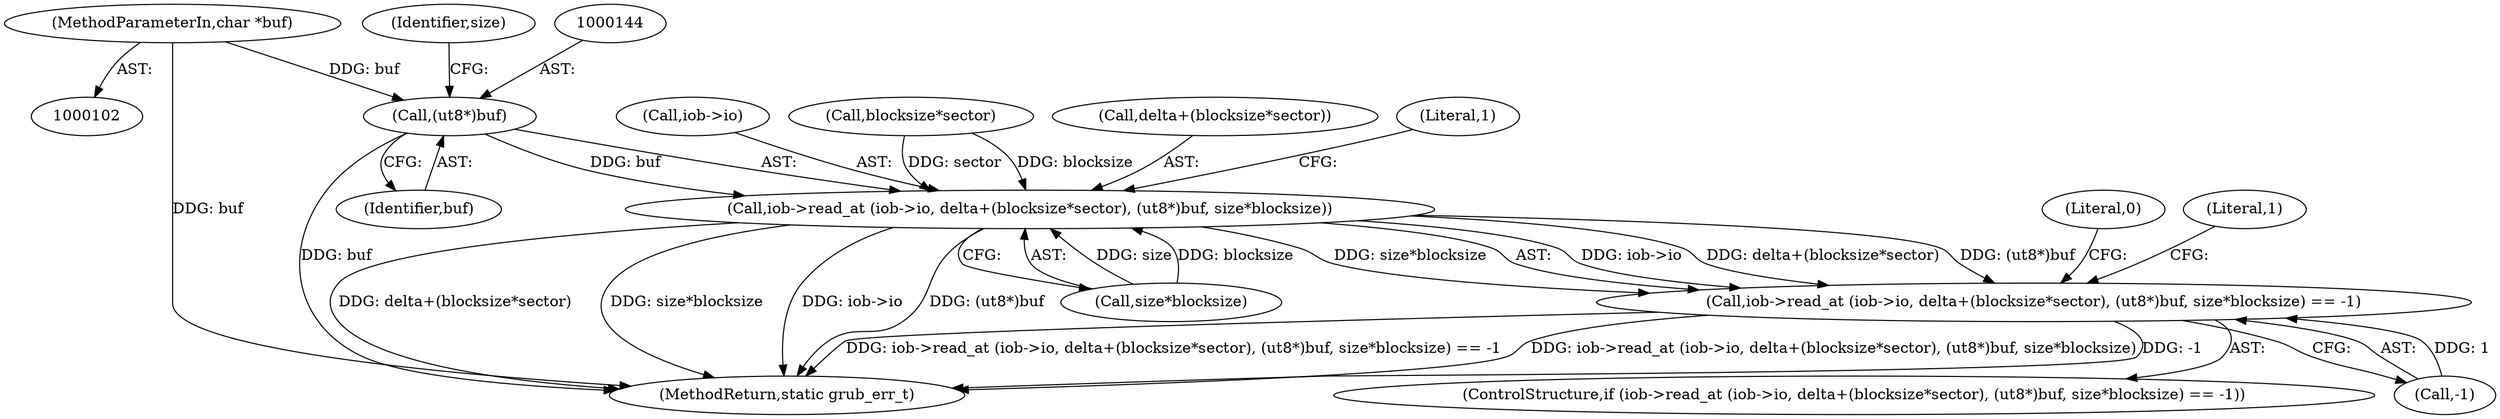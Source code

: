 digraph "0_radare2_65000a7fd9eea62359e6d6714f17b94a99a82edd_4@pointer" {
"1000143" [label="(Call,(ut8*)buf)"];
"1000106" [label="(MethodParameterIn,char *buf)"];
"1000134" [label="(Call,iob->read_at (iob->io, delta+(blocksize*sector), (ut8*)buf, size*blocksize))"];
"1000133" [label="(Call,iob->read_at (iob->io, delta+(blocksize*sector), (ut8*)buf, size*blocksize) == -1)"];
"1000133" [label="(Call,iob->read_at (iob->io, delta+(blocksize*sector), (ut8*)buf, size*blocksize) == -1)"];
"1000135" [label="(Call,iob->io)"];
"1000140" [label="(Call,blocksize*sector)"];
"1000132" [label="(ControlStructure,if (iob->read_at (iob->io, delta+(blocksize*sector), (ut8*)buf, size*blocksize) == -1))"];
"1000156" [label="(MethodReturn,static grub_err_t)"];
"1000145" [label="(Identifier,buf)"];
"1000106" [label="(MethodParameterIn,char *buf)"];
"1000146" [label="(Call,size*blocksize)"];
"1000138" [label="(Call,delta+(blocksize*sector))"];
"1000150" [label="(Literal,1)"];
"1000149" [label="(Call,-1)"];
"1000155" [label="(Literal,0)"];
"1000134" [label="(Call,iob->read_at (iob->io, delta+(blocksize*sector), (ut8*)buf, size*blocksize))"];
"1000147" [label="(Identifier,size)"];
"1000143" [label="(Call,(ut8*)buf)"];
"1000153" [label="(Literal,1)"];
"1000143" -> "1000134"  [label="AST: "];
"1000143" -> "1000145"  [label="CFG: "];
"1000144" -> "1000143"  [label="AST: "];
"1000145" -> "1000143"  [label="AST: "];
"1000147" -> "1000143"  [label="CFG: "];
"1000143" -> "1000156"  [label="DDG: buf"];
"1000143" -> "1000134"  [label="DDG: buf"];
"1000106" -> "1000143"  [label="DDG: buf"];
"1000106" -> "1000102"  [label="AST: "];
"1000106" -> "1000156"  [label="DDG: buf"];
"1000134" -> "1000133"  [label="AST: "];
"1000134" -> "1000146"  [label="CFG: "];
"1000135" -> "1000134"  [label="AST: "];
"1000138" -> "1000134"  [label="AST: "];
"1000146" -> "1000134"  [label="AST: "];
"1000150" -> "1000134"  [label="CFG: "];
"1000134" -> "1000156"  [label="DDG: delta+(blocksize*sector)"];
"1000134" -> "1000156"  [label="DDG: size*blocksize"];
"1000134" -> "1000156"  [label="DDG: iob->io"];
"1000134" -> "1000156"  [label="DDG: (ut8*)buf"];
"1000134" -> "1000133"  [label="DDG: iob->io"];
"1000134" -> "1000133"  [label="DDG: delta+(blocksize*sector)"];
"1000134" -> "1000133"  [label="DDG: (ut8*)buf"];
"1000134" -> "1000133"  [label="DDG: size*blocksize"];
"1000140" -> "1000134"  [label="DDG: blocksize"];
"1000140" -> "1000134"  [label="DDG: sector"];
"1000146" -> "1000134"  [label="DDG: size"];
"1000146" -> "1000134"  [label="DDG: blocksize"];
"1000133" -> "1000132"  [label="AST: "];
"1000133" -> "1000149"  [label="CFG: "];
"1000149" -> "1000133"  [label="AST: "];
"1000153" -> "1000133"  [label="CFG: "];
"1000155" -> "1000133"  [label="CFG: "];
"1000133" -> "1000156"  [label="DDG: iob->read_at (iob->io, delta+(blocksize*sector), (ut8*)buf, size*blocksize)"];
"1000133" -> "1000156"  [label="DDG: -1"];
"1000133" -> "1000156"  [label="DDG: iob->read_at (iob->io, delta+(blocksize*sector), (ut8*)buf, size*blocksize) == -1"];
"1000149" -> "1000133"  [label="DDG: 1"];
}
